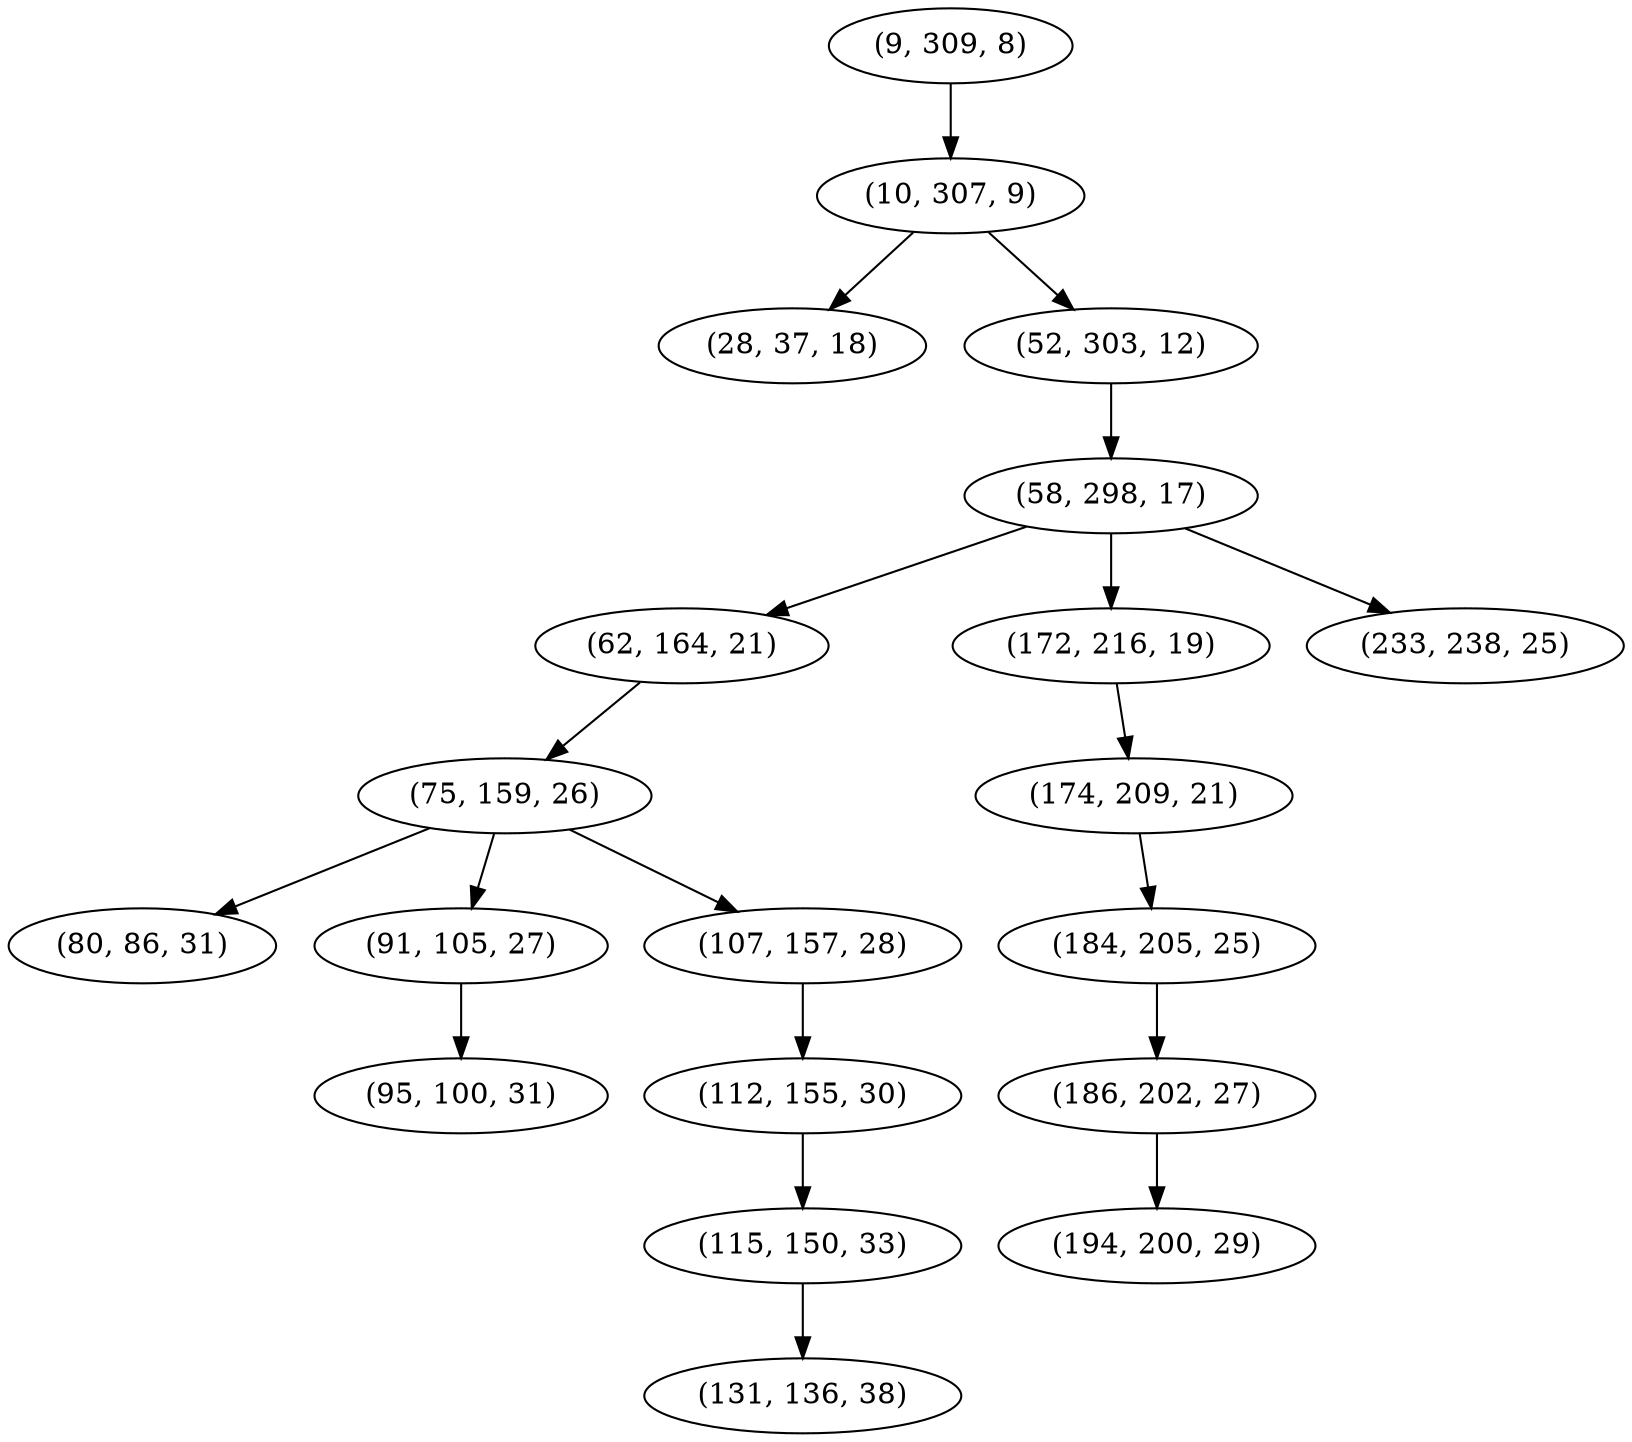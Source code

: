 digraph tree {
    "(9, 309, 8)";
    "(10, 307, 9)";
    "(28, 37, 18)";
    "(52, 303, 12)";
    "(58, 298, 17)";
    "(62, 164, 21)";
    "(75, 159, 26)";
    "(80, 86, 31)";
    "(91, 105, 27)";
    "(95, 100, 31)";
    "(107, 157, 28)";
    "(112, 155, 30)";
    "(115, 150, 33)";
    "(131, 136, 38)";
    "(172, 216, 19)";
    "(174, 209, 21)";
    "(184, 205, 25)";
    "(186, 202, 27)";
    "(194, 200, 29)";
    "(233, 238, 25)";
    "(9, 309, 8)" -> "(10, 307, 9)";
    "(10, 307, 9)" -> "(28, 37, 18)";
    "(10, 307, 9)" -> "(52, 303, 12)";
    "(52, 303, 12)" -> "(58, 298, 17)";
    "(58, 298, 17)" -> "(62, 164, 21)";
    "(58, 298, 17)" -> "(172, 216, 19)";
    "(58, 298, 17)" -> "(233, 238, 25)";
    "(62, 164, 21)" -> "(75, 159, 26)";
    "(75, 159, 26)" -> "(80, 86, 31)";
    "(75, 159, 26)" -> "(91, 105, 27)";
    "(75, 159, 26)" -> "(107, 157, 28)";
    "(91, 105, 27)" -> "(95, 100, 31)";
    "(107, 157, 28)" -> "(112, 155, 30)";
    "(112, 155, 30)" -> "(115, 150, 33)";
    "(115, 150, 33)" -> "(131, 136, 38)";
    "(172, 216, 19)" -> "(174, 209, 21)";
    "(174, 209, 21)" -> "(184, 205, 25)";
    "(184, 205, 25)" -> "(186, 202, 27)";
    "(186, 202, 27)" -> "(194, 200, 29)";
}
